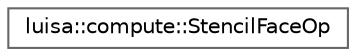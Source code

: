digraph "类继承关系图"
{
 // LATEX_PDF_SIZE
  bgcolor="transparent";
  edge [fontname=Helvetica,fontsize=10,labelfontname=Helvetica,labelfontsize=10];
  node [fontname=Helvetica,fontsize=10,shape=box,height=0.2,width=0.4];
  rankdir="LR";
  Node0 [id="Node000000",label="luisa::compute::StencilFaceOp",height=0.2,width=0.4,color="grey40", fillcolor="white", style="filled",URL="$structluisa_1_1compute_1_1_stencil_face_op.html",tooltip=" "];
}
